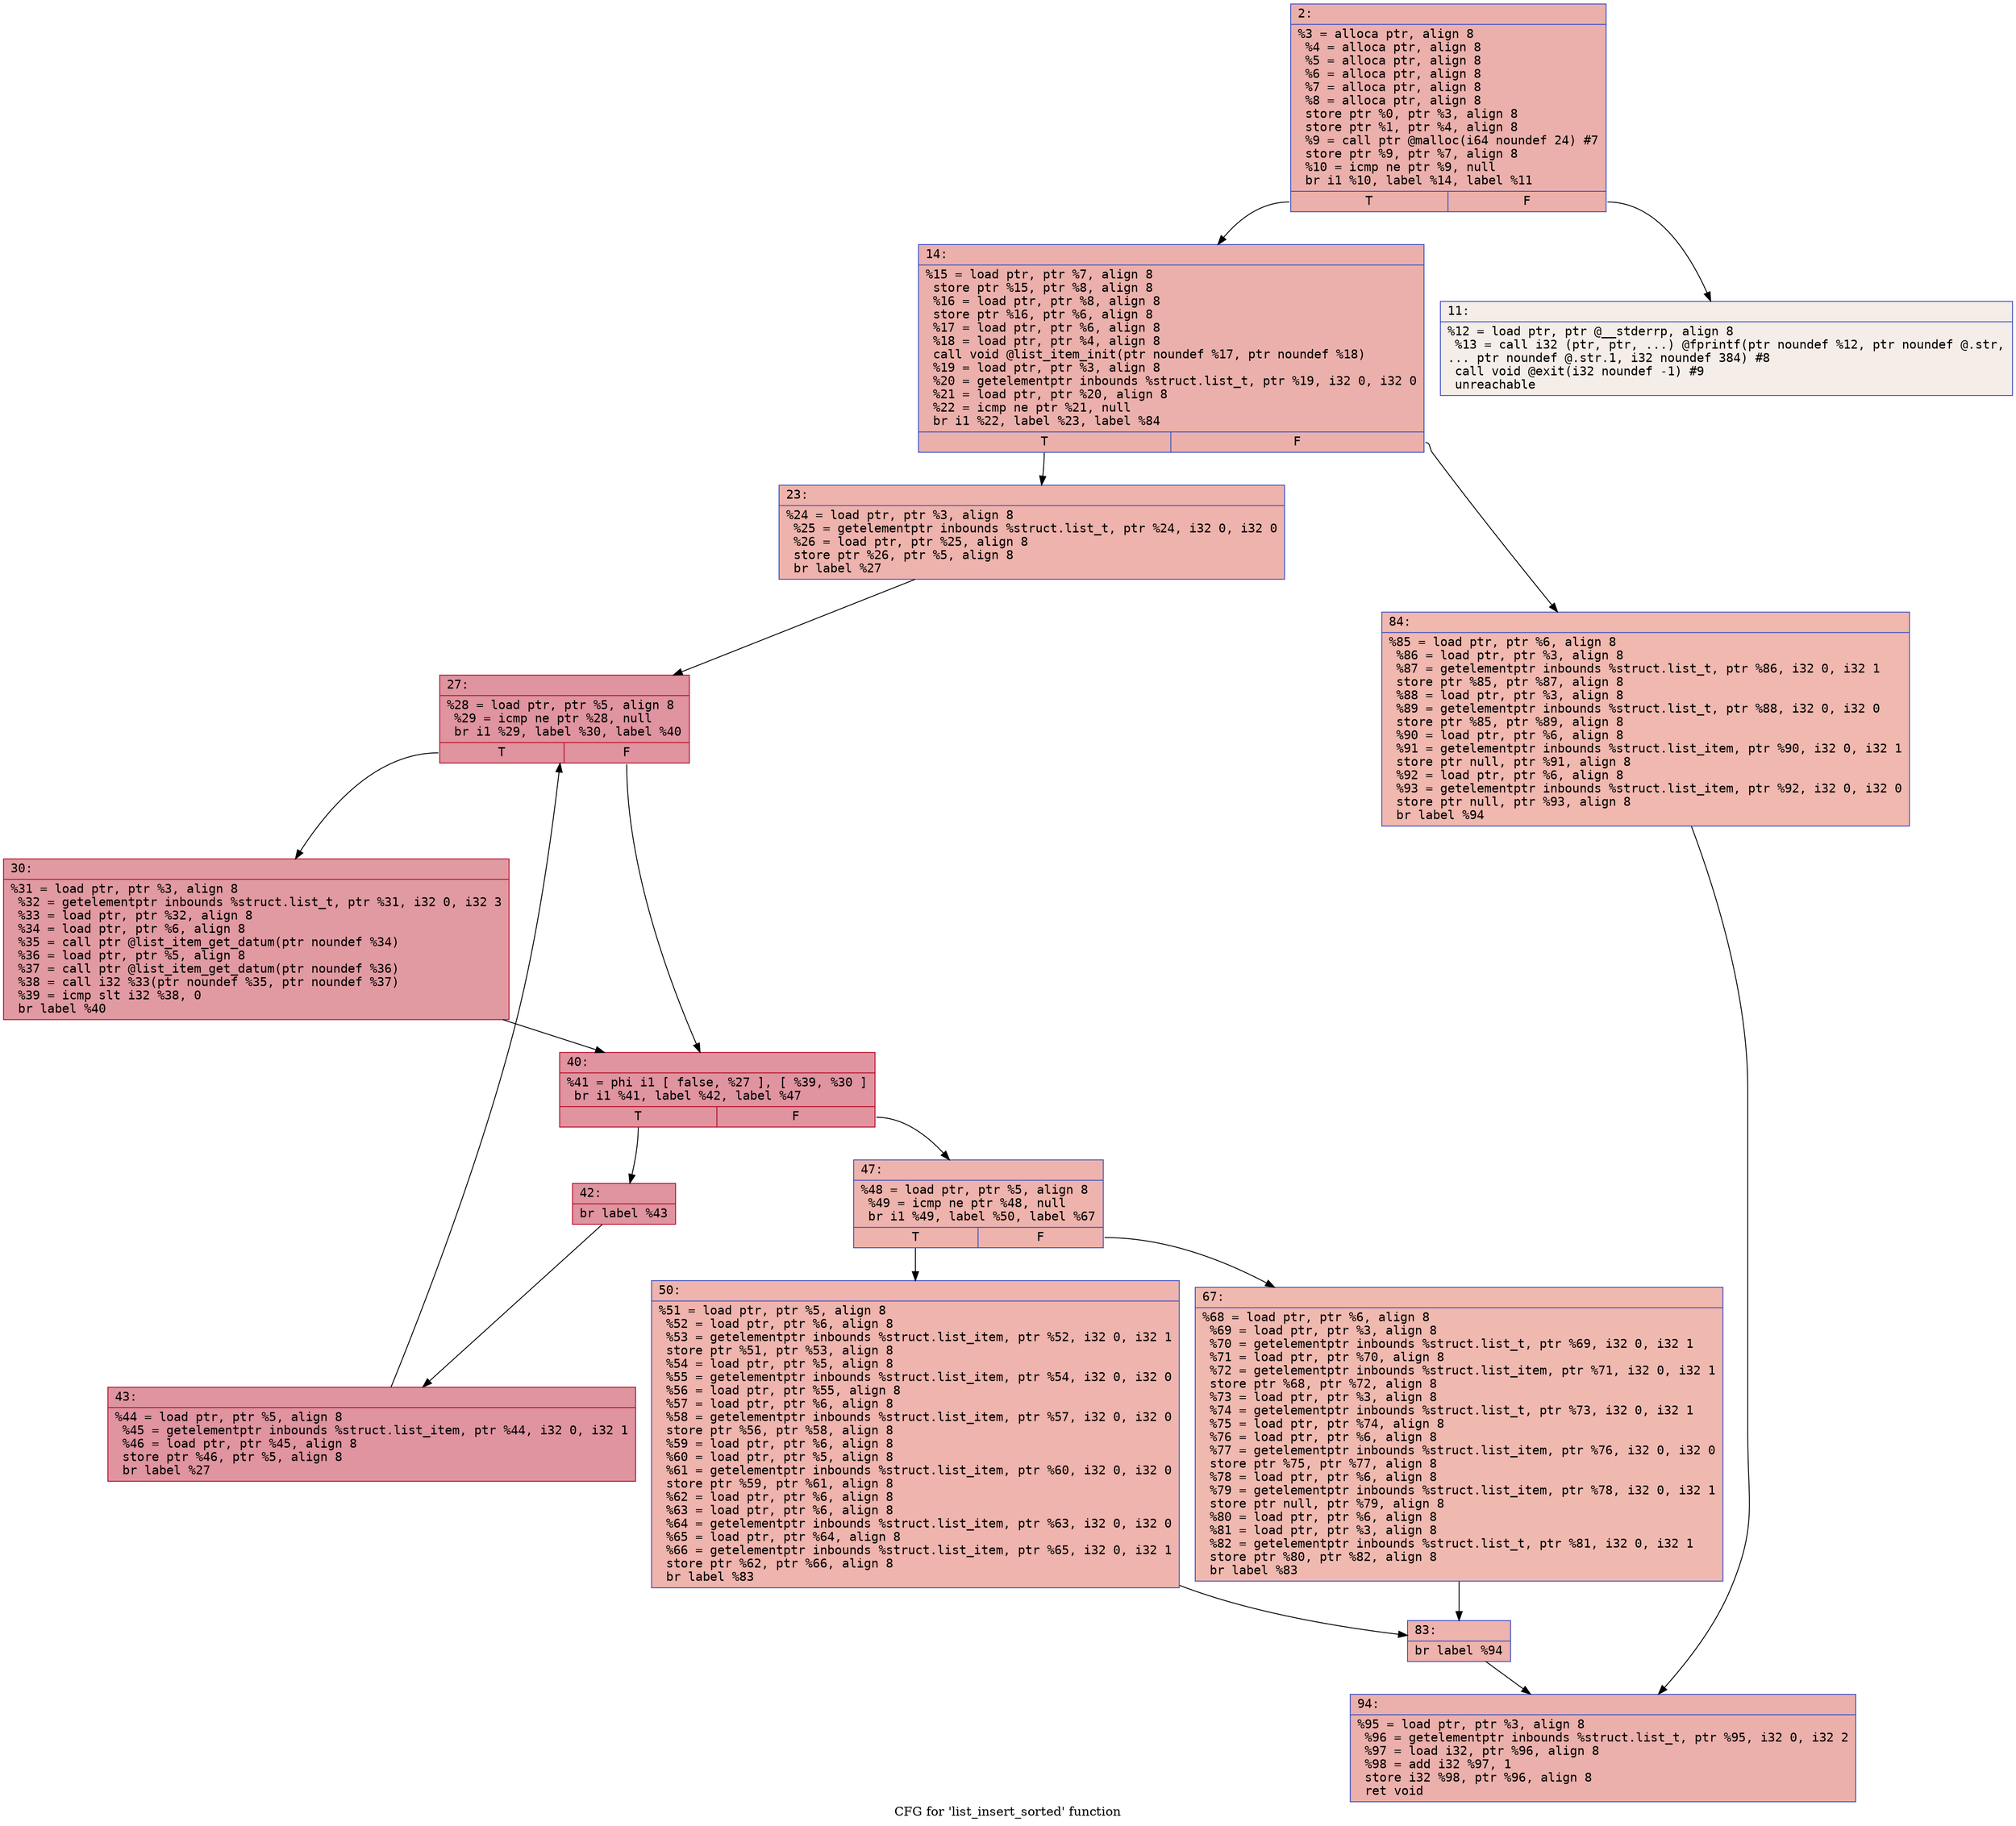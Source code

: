 digraph "CFG for 'list_insert_sorted' function" {
	label="CFG for 'list_insert_sorted' function";

	Node0x600002032c60 [shape=record,color="#3d50c3ff", style=filled, fillcolor="#d24b4070" fontname="Courier",label="{2:\l|  %3 = alloca ptr, align 8\l  %4 = alloca ptr, align 8\l  %5 = alloca ptr, align 8\l  %6 = alloca ptr, align 8\l  %7 = alloca ptr, align 8\l  %8 = alloca ptr, align 8\l  store ptr %0, ptr %3, align 8\l  store ptr %1, ptr %4, align 8\l  %9 = call ptr @malloc(i64 noundef 24) #7\l  store ptr %9, ptr %7, align 8\l  %10 = icmp ne ptr %9, null\l  br i1 %10, label %14, label %11\l|{<s0>T|<s1>F}}"];
	Node0x600002032c60:s0 -> Node0x600002032d00[tooltip="2 -> 14\nProbability 100.00%" ];
	Node0x600002032c60:s1 -> Node0x600002032cb0[tooltip="2 -> 11\nProbability 0.00%" ];
	Node0x600002032cb0 [shape=record,color="#3d50c3ff", style=filled, fillcolor="#e8d6cc70" fontname="Courier",label="{11:\l|  %12 = load ptr, ptr @__stderrp, align 8\l  %13 = call i32 (ptr, ptr, ...) @fprintf(ptr noundef %12, ptr noundef @.str,\l... ptr noundef @.str.1, i32 noundef 384) #8\l  call void @exit(i32 noundef -1) #9\l  unreachable\l}"];
	Node0x600002032d00 [shape=record,color="#3d50c3ff", style=filled, fillcolor="#d24b4070" fontname="Courier",label="{14:\l|  %15 = load ptr, ptr %7, align 8\l  store ptr %15, ptr %8, align 8\l  %16 = load ptr, ptr %8, align 8\l  store ptr %16, ptr %6, align 8\l  %17 = load ptr, ptr %6, align 8\l  %18 = load ptr, ptr %4, align 8\l  call void @list_item_init(ptr noundef %17, ptr noundef %18)\l  %19 = load ptr, ptr %3, align 8\l  %20 = getelementptr inbounds %struct.list_t, ptr %19, i32 0, i32 0\l  %21 = load ptr, ptr %20, align 8\l  %22 = icmp ne ptr %21, null\l  br i1 %22, label %23, label %84\l|{<s0>T|<s1>F}}"];
	Node0x600002032d00:s0 -> Node0x600002032d50[tooltip="14 -> 23\nProbability 62.50%" ];
	Node0x600002032d00:s1 -> Node0x600002033070[tooltip="14 -> 84\nProbability 37.50%" ];
	Node0x600002032d50 [shape=record,color="#3d50c3ff", style=filled, fillcolor="#d6524470" fontname="Courier",label="{23:\l|  %24 = load ptr, ptr %3, align 8\l  %25 = getelementptr inbounds %struct.list_t, ptr %24, i32 0, i32 0\l  %26 = load ptr, ptr %25, align 8\l  store ptr %26, ptr %5, align 8\l  br label %27\l}"];
	Node0x600002032d50 -> Node0x600002032da0[tooltip="23 -> 27\nProbability 100.00%" ];
	Node0x600002032da0 [shape=record,color="#b70d28ff", style=filled, fillcolor="#b70d2870" fontname="Courier",label="{27:\l|  %28 = load ptr, ptr %5, align 8\l  %29 = icmp ne ptr %28, null\l  br i1 %29, label %30, label %40\l|{<s0>T|<s1>F}}"];
	Node0x600002032da0:s0 -> Node0x600002032df0[tooltip="27 -> 30\nProbability 62.50%" ];
	Node0x600002032da0:s1 -> Node0x600002032e40[tooltip="27 -> 40\nProbability 37.50%" ];
	Node0x600002032df0 [shape=record,color="#b70d28ff", style=filled, fillcolor="#bb1b2c70" fontname="Courier",label="{30:\l|  %31 = load ptr, ptr %3, align 8\l  %32 = getelementptr inbounds %struct.list_t, ptr %31, i32 0, i32 3\l  %33 = load ptr, ptr %32, align 8\l  %34 = load ptr, ptr %6, align 8\l  %35 = call ptr @list_item_get_datum(ptr noundef %34)\l  %36 = load ptr, ptr %5, align 8\l  %37 = call ptr @list_item_get_datum(ptr noundef %36)\l  %38 = call i32 %33(ptr noundef %35, ptr noundef %37)\l  %39 = icmp slt i32 %38, 0\l  br label %40\l}"];
	Node0x600002032df0 -> Node0x600002032e40[tooltip="30 -> 40\nProbability 100.00%" ];
	Node0x600002032e40 [shape=record,color="#b70d28ff", style=filled, fillcolor="#b70d2870" fontname="Courier",label="{40:\l|  %41 = phi i1 [ false, %27 ], [ %39, %30 ]\l  br i1 %41, label %42, label %47\l|{<s0>T|<s1>F}}"];
	Node0x600002032e40:s0 -> Node0x600002032e90[tooltip="40 -> 42\nProbability 96.88%" ];
	Node0x600002032e40:s1 -> Node0x600002032f30[tooltip="40 -> 47\nProbability 3.12%" ];
	Node0x600002032e90 [shape=record,color="#b70d28ff", style=filled, fillcolor="#b70d2870" fontname="Courier",label="{42:\l|  br label %43\l}"];
	Node0x600002032e90 -> Node0x600002032ee0[tooltip="42 -> 43\nProbability 100.00%" ];
	Node0x600002032ee0 [shape=record,color="#b70d28ff", style=filled, fillcolor="#b70d2870" fontname="Courier",label="{43:\l|  %44 = load ptr, ptr %5, align 8\l  %45 = getelementptr inbounds %struct.list_item, ptr %44, i32 0, i32 1\l  %46 = load ptr, ptr %45, align 8\l  store ptr %46, ptr %5, align 8\l  br label %27\l}"];
	Node0x600002032ee0 -> Node0x600002032da0[tooltip="43 -> 27\nProbability 100.00%" ];
	Node0x600002032f30 [shape=record,color="#3d50c3ff", style=filled, fillcolor="#d6524470" fontname="Courier",label="{47:\l|  %48 = load ptr, ptr %5, align 8\l  %49 = icmp ne ptr %48, null\l  br i1 %49, label %50, label %67\l|{<s0>T|<s1>F}}"];
	Node0x600002032f30:s0 -> Node0x600002032f80[tooltip="47 -> 50\nProbability 62.50%" ];
	Node0x600002032f30:s1 -> Node0x600002032fd0[tooltip="47 -> 67\nProbability 37.50%" ];
	Node0x600002032f80 [shape=record,color="#3d50c3ff", style=filled, fillcolor="#d8564670" fontname="Courier",label="{50:\l|  %51 = load ptr, ptr %5, align 8\l  %52 = load ptr, ptr %6, align 8\l  %53 = getelementptr inbounds %struct.list_item, ptr %52, i32 0, i32 1\l  store ptr %51, ptr %53, align 8\l  %54 = load ptr, ptr %5, align 8\l  %55 = getelementptr inbounds %struct.list_item, ptr %54, i32 0, i32 0\l  %56 = load ptr, ptr %55, align 8\l  %57 = load ptr, ptr %6, align 8\l  %58 = getelementptr inbounds %struct.list_item, ptr %57, i32 0, i32 0\l  store ptr %56, ptr %58, align 8\l  %59 = load ptr, ptr %6, align 8\l  %60 = load ptr, ptr %5, align 8\l  %61 = getelementptr inbounds %struct.list_item, ptr %60, i32 0, i32 0\l  store ptr %59, ptr %61, align 8\l  %62 = load ptr, ptr %6, align 8\l  %63 = load ptr, ptr %6, align 8\l  %64 = getelementptr inbounds %struct.list_item, ptr %63, i32 0, i32 0\l  %65 = load ptr, ptr %64, align 8\l  %66 = getelementptr inbounds %struct.list_item, ptr %65, i32 0, i32 1\l  store ptr %62, ptr %66, align 8\l  br label %83\l}"];
	Node0x600002032f80 -> Node0x600002033020[tooltip="50 -> 83\nProbability 100.00%" ];
	Node0x600002032fd0 [shape=record,color="#3d50c3ff", style=filled, fillcolor="#de614d70" fontname="Courier",label="{67:\l|  %68 = load ptr, ptr %6, align 8\l  %69 = load ptr, ptr %3, align 8\l  %70 = getelementptr inbounds %struct.list_t, ptr %69, i32 0, i32 1\l  %71 = load ptr, ptr %70, align 8\l  %72 = getelementptr inbounds %struct.list_item, ptr %71, i32 0, i32 1\l  store ptr %68, ptr %72, align 8\l  %73 = load ptr, ptr %3, align 8\l  %74 = getelementptr inbounds %struct.list_t, ptr %73, i32 0, i32 1\l  %75 = load ptr, ptr %74, align 8\l  %76 = load ptr, ptr %6, align 8\l  %77 = getelementptr inbounds %struct.list_item, ptr %76, i32 0, i32 0\l  store ptr %75, ptr %77, align 8\l  %78 = load ptr, ptr %6, align 8\l  %79 = getelementptr inbounds %struct.list_item, ptr %78, i32 0, i32 1\l  store ptr null, ptr %79, align 8\l  %80 = load ptr, ptr %6, align 8\l  %81 = load ptr, ptr %3, align 8\l  %82 = getelementptr inbounds %struct.list_t, ptr %81, i32 0, i32 1\l  store ptr %80, ptr %82, align 8\l  br label %83\l}"];
	Node0x600002032fd0 -> Node0x600002033020[tooltip="67 -> 83\nProbability 100.00%" ];
	Node0x600002033020 [shape=record,color="#3d50c3ff", style=filled, fillcolor="#d6524470" fontname="Courier",label="{83:\l|  br label %94\l}"];
	Node0x600002033020 -> Node0x6000020330c0[tooltip="83 -> 94\nProbability 100.00%" ];
	Node0x600002033070 [shape=record,color="#3d50c3ff", style=filled, fillcolor="#dc5d4a70" fontname="Courier",label="{84:\l|  %85 = load ptr, ptr %6, align 8\l  %86 = load ptr, ptr %3, align 8\l  %87 = getelementptr inbounds %struct.list_t, ptr %86, i32 0, i32 1\l  store ptr %85, ptr %87, align 8\l  %88 = load ptr, ptr %3, align 8\l  %89 = getelementptr inbounds %struct.list_t, ptr %88, i32 0, i32 0\l  store ptr %85, ptr %89, align 8\l  %90 = load ptr, ptr %6, align 8\l  %91 = getelementptr inbounds %struct.list_item, ptr %90, i32 0, i32 1\l  store ptr null, ptr %91, align 8\l  %92 = load ptr, ptr %6, align 8\l  %93 = getelementptr inbounds %struct.list_item, ptr %92, i32 0, i32 0\l  store ptr null, ptr %93, align 8\l  br label %94\l}"];
	Node0x600002033070 -> Node0x6000020330c0[tooltip="84 -> 94\nProbability 100.00%" ];
	Node0x6000020330c0 [shape=record,color="#3d50c3ff", style=filled, fillcolor="#d24b4070" fontname="Courier",label="{94:\l|  %95 = load ptr, ptr %3, align 8\l  %96 = getelementptr inbounds %struct.list_t, ptr %95, i32 0, i32 2\l  %97 = load i32, ptr %96, align 8\l  %98 = add i32 %97, 1\l  store i32 %98, ptr %96, align 8\l  ret void\l}"];
}
